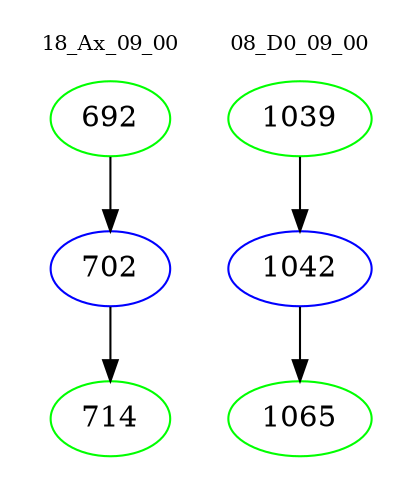 digraph{
subgraph cluster_0 {
color = white
label = "18_Ax_09_00";
fontsize=10;
T0_692 [label="692", color="green"]
T0_692 -> T0_702 [color="black"]
T0_702 [label="702", color="blue"]
T0_702 -> T0_714 [color="black"]
T0_714 [label="714", color="green"]
}
subgraph cluster_1 {
color = white
label = "08_D0_09_00";
fontsize=10;
T1_1039 [label="1039", color="green"]
T1_1039 -> T1_1042 [color="black"]
T1_1042 [label="1042", color="blue"]
T1_1042 -> T1_1065 [color="black"]
T1_1065 [label="1065", color="green"]
}
}
